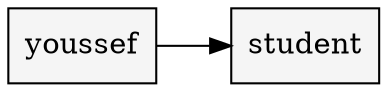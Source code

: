 digraph G {
    rankdir=LR;
    node [shape=box, style=filled, fillcolor=whitesmoke];
    "youssef";
    "youssef" -> "student";
}
